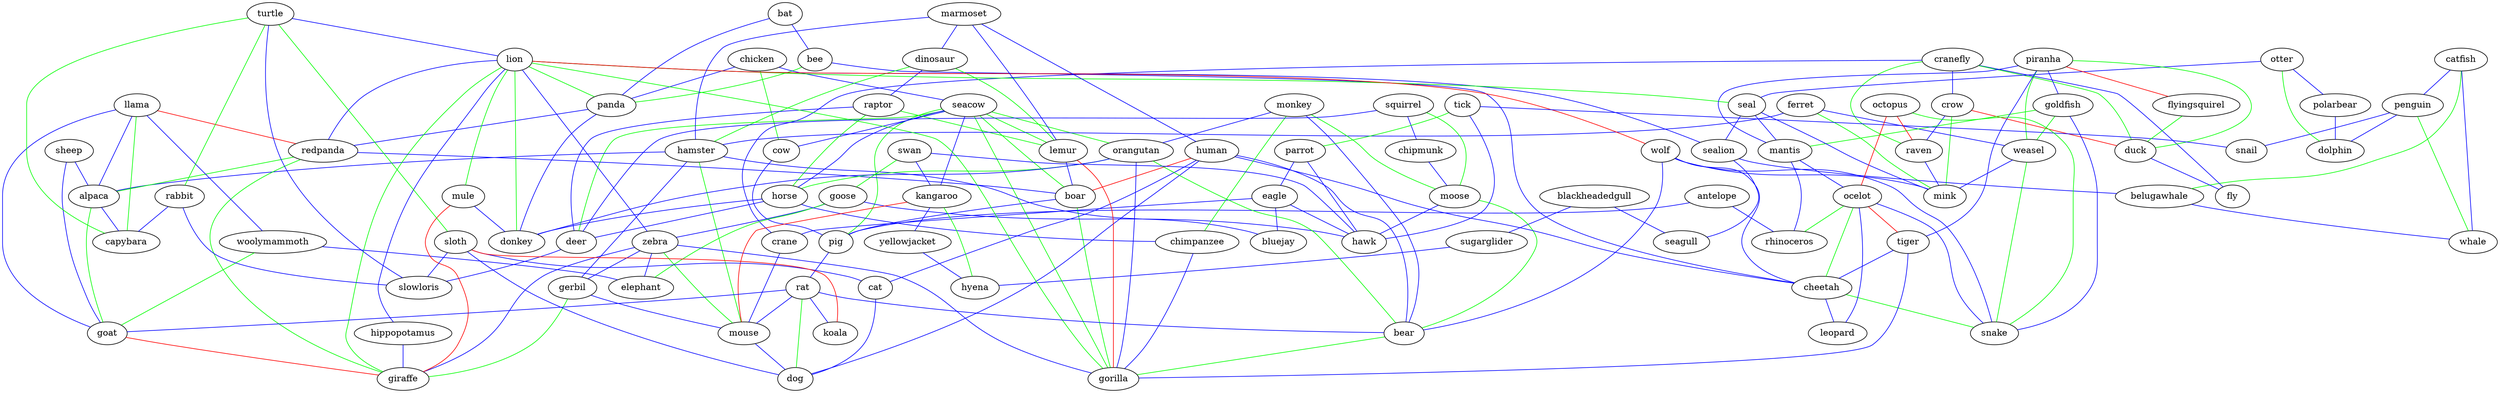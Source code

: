 strict graph { alpaca -- capybara [weight=1,color=blue]; antelope -- pig [weight=1,color=blue]; antelope -- rhinoceros [weight=1,color=blue]; bat -- bee [weight=1,color=blue]; bat -- panda [weight=1,color=blue]; bee -- cheetah [weight=1,color=blue]; belugawhale -- whale [weight=1,color=blue]; blackheadedgull -- seagull [weight=1,color=blue]; blackheadedgull -- sugarglider [weight=1,color=blue]; boar -- pig [weight=1,color=blue]; cat -- dog [weight=1,color=blue]; catfish -- penguin [weight=1,color=blue]; catfish -- whale [weight=1,color=blue]; cheetah -- leopard [weight=1,color=blue]; chicken -- panda [weight=1,color=blue]; chicken -- seacow [weight=1,color=blue]; chimpanzee -- gorilla [weight=1,color=blue]; chipmunk -- moose [weight=1,color=blue]; cow -- pig [weight=1,color=blue]; crane -- mouse [weight=1,color=blue]; cranefly -- crane [weight=1,color=blue]; cranefly -- crow [weight=1,color=blue]; cranefly -- fly [weight=1,color=blue]; crow -- raven [weight=1,color=blue]; deer -- slowloris [weight=1,color=blue]; dinosaur -- raptor [weight=1,color=blue]; duck -- fly [weight=1,color=blue]; eagle -- bluejay [weight=1,color=blue]; eagle -- crane [weight=1,color=blue]; eagle -- hawk [weight=1,color=blue]; ferret -- hamster [weight=1,color=blue]; ferret -- weasel [weight=1,color=blue]; gerbil -- mouse [weight=1,color=blue]; goldfish -- snake [weight=1,color=blue]; goose -- hawk [weight=1,color=blue]; goose -- zebra [weight=1,color=blue]; hamster -- alpaca [weight=1,color=blue]; hamster -- bluejay [weight=1,color=blue]; hamster -- gerbil [weight=1,color=blue]; hippopotamus -- giraffe [weight=1,color=blue]; horse -- chimpanzee [weight=1,color=blue]; horse -- deer [weight=1,color=blue]; horse -- donkey [weight=1,color=blue]; human -- bear [weight=1,color=blue]; human -- cat [weight=1,color=blue]; human -- cheetah [weight=1,color=blue]; human -- dog [weight=1,color=blue]; kangaroo -- yellowjacket [weight=1,color=blue]; lemur -- boar [weight=1,color=blue]; lion -- hippopotamus [weight=1,color=blue]; lion -- redpanda [weight=1,color=blue]; lion -- sealion [weight=1,color=blue]; lion -- zebra [weight=1,color=blue]; llama -- alpaca [weight=1,color=blue]; llama -- goat [weight=1,color=blue]; llama -- woolymammoth [weight=1,color=blue]; mantis -- ocelot [weight=1,color=blue]; mantis -- rhinoceros [weight=1,color=blue]; marmoset -- dinosaur [weight=1,color=blue]; marmoset -- hamster [weight=1,color=blue]; marmoset -- human [weight=1,color=blue]; marmoset -- lemur [weight=1,color=blue]; monkey -- bear [weight=1,color=blue]; monkey -- orangutan [weight=1,color=blue]; moose -- hawk [weight=1,color=blue]; mouse -- dog [weight=1,color=blue]; mule -- donkey [weight=1,color=blue]; ocelot -- leopard [weight=1,color=blue]; ocelot -- snake [weight=1,color=blue]; orangutan -- donkey [weight=1,color=blue]; orangutan -- gorilla [weight=1,color=blue]; otter -- polarbear [weight=1,color=blue]; otter -- seal [weight=1,color=blue]; panda -- donkey [weight=1,color=blue]; panda -- redpanda [weight=1,color=blue]; parrot -- eagle [weight=1,color=blue]; parrot -- hawk [weight=1,color=blue]; penguin -- dolphin [weight=1,color=blue]; penguin -- snail [weight=1,color=blue]; pig -- rat [weight=1,color=blue]; piranha -- goldfish [weight=1,color=blue]; piranha -- mantis [weight=1,color=blue]; piranha -- tiger [weight=1,color=blue]; polarbear -- dolphin [weight=1,color=blue]; rabbit -- capybara [weight=1,color=blue]; rabbit -- slowloris [weight=1,color=blue]; raptor -- deer [weight=1,color=blue]; rat -- bear [weight=1,color=blue]; rat -- goat [weight=1,color=blue]; rat -- koala [weight=1,color=blue]; rat -- mouse [weight=1,color=blue]; raven -- mink [weight=1,color=blue]; redpanda -- boar [weight=1,color=blue]; seacow -- cow [weight=1,color=blue]; seacow -- horse [weight=1,color=blue]; seacow -- kangaroo [weight=1,color=blue]; seal -- mantis [weight=1,color=blue]; seal -- mink [weight=1,color=blue]; seal -- sealion [weight=1,color=blue]; sealion -- belugawhale [weight=1,color=blue]; sealion -- seagull [weight=1,color=blue]; sheep -- alpaca [weight=1,color=blue]; sheep -- goat [weight=1,color=blue]; sloth -- cat [weight=1,color=blue]; sloth -- dog [weight=1,color=blue]; sloth -- slowloris [weight=1,color=blue]; squirrel -- chipmunk [weight=1,color=blue]; squirrel -- deer [weight=1,color=blue]; sugarglider -- hyena [weight=1,color=blue]; swan -- hawk [weight=1,color=blue]; swan -- kangaroo [weight=1,color=blue]; tick -- hawk [weight=1,color=blue]; tick -- snail [weight=1,color=blue]; tiger -- cheetah [weight=1,color=blue]; tiger -- gorilla [weight=1,color=blue]; turtle -- lion [weight=1,color=blue]; turtle -- slowloris [weight=1,color=blue]; weasel -- mink [weight=1,color=blue]; wolf -- bear [weight=1,color=blue]; wolf -- cheetah [weight=1,color=blue]; wolf -- mink [weight=1,color=blue]; wolf -- snake [weight=1,color=blue]; woolymammoth -- elephant [weight=1,color=blue]; yellowjacket -- hyena [weight=1,color=blue]; zebra -- elephant [weight=1,color=blue]; zebra -- gerbil [weight=1,color=blue]; zebra -- giraffe [weight=1,color=blue]; zebra -- gorilla [weight=1,color=blue]; crow -- duck [weight=1,color=red]; goat -- giraffe [weight=1,color=red]; human -- boar [weight=1,color=red]; kangaroo -- mouse [weight=1,color=red]; lemur -- gorilla [weight=1,color=red]; lion -- wolf [weight=1,color=red]; llama -- redpanda [weight=1,color=red]; mule -- giraffe [weight=1,color=red]; ocelot -- tiger [weight=1,color=red]; octopus -- ocelot [weight=1,color=red]; octopus -- raven [weight=1,color=red]; piranha -- flyingsquirel [weight=1,color=red]; sloth -- koala [weight=1,color=red]; alpaca -- goat [weight=1,color=green]; bear -- gorilla [weight=1,color=green]; bee -- panda [weight=1,color=green]; boar -- gorilla [weight=1,color=green]; catfish -- belugawhale [weight=1,color=green]; cheetah -- snake [weight=1,color=green]; chicken -- cow [weight=1,color=green]; cranefly -- duck [weight=1,color=green]; cranefly -- raven [weight=1,color=green]; crow -- mink [weight=1,color=green]; dinosaur -- hamster [weight=1,color=green]; dinosaur -- lemur [weight=1,color=green]; ferret -- mink [weight=1,color=green]; flyingsquirel -- duck [weight=1,color=green]; gerbil -- giraffe [weight=1,color=green]; goldfish -- mantis [weight=1,color=green]; goldfish -- weasel [weight=1,color=green]; goose -- elephant [weight=1,color=green]; hamster -- mouse [weight=1,color=green]; kangaroo -- hyena [weight=1,color=green]; lion -- donkey [weight=1,color=green]; lion -- giraffe [weight=1,color=green]; lion -- gorilla [weight=1,color=green]; lion -- mule [weight=1,color=green]; lion -- panda [weight=1,color=green]; lion -- seal [weight=1,color=green]; llama -- capybara [weight=1,color=green]; monkey -- chimpanzee [weight=1,color=green]; monkey -- moose [weight=1,color=green]; moose -- bear [weight=1,color=green]; ocelot -- cheetah [weight=1,color=green]; ocelot -- rhinoceros [weight=1,color=green]; octopus -- snake [weight=1,color=green]; orangutan -- bear [weight=1,color=green]; orangutan -- horse [weight=1,color=green]; otter -- dolphin [weight=1,color=green]; penguin -- whale [weight=1,color=green]; piranha -- duck [weight=1,color=green]; piranha -- weasel [weight=1,color=green]; raptor -- horse [weight=1,color=green]; raptor -- lemur [weight=1,color=green]; rat -- dog [weight=1,color=green]; redpanda -- alpaca [weight=1,color=green]; redpanda -- giraffe [weight=1,color=green]; seacow -- boar [weight=1,color=green]; seacow -- deer [weight=1,color=green]; seacow -- gorilla [weight=1,color=green]; seacow -- lemur [weight=1,color=green]; seacow -- orangutan [weight=1,color=green]; seacow -- pig [weight=1,color=green]; squirrel -- moose [weight=1,color=green]; swan -- goose [weight=1,color=green]; tick -- parrot [weight=1,color=green]; turtle -- capybara [weight=1,color=green]; turtle -- rabbit [weight=1,color=green]; turtle -- sloth [weight=1,color=green]; weasel -- snake [weight=1,color=green]; woolymammoth -- goat [weight=1,color=green]; zebra -- mouse [weight=1,color=green]; }
